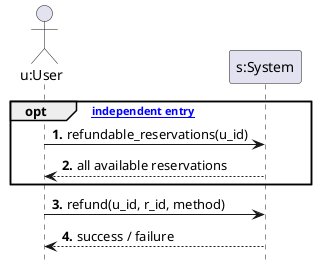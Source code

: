 @startuml

hide footbox
autonumber "<b>##."

actor "u:User" as U
participant "s:System" as S

opt ["independent entry"]
U -> S : refundable_reservations(u_id)
U <-- S : all available reservations
end
U -> S : refund(u_id, r_id, method)
U <-- S : success / failure




@enduml